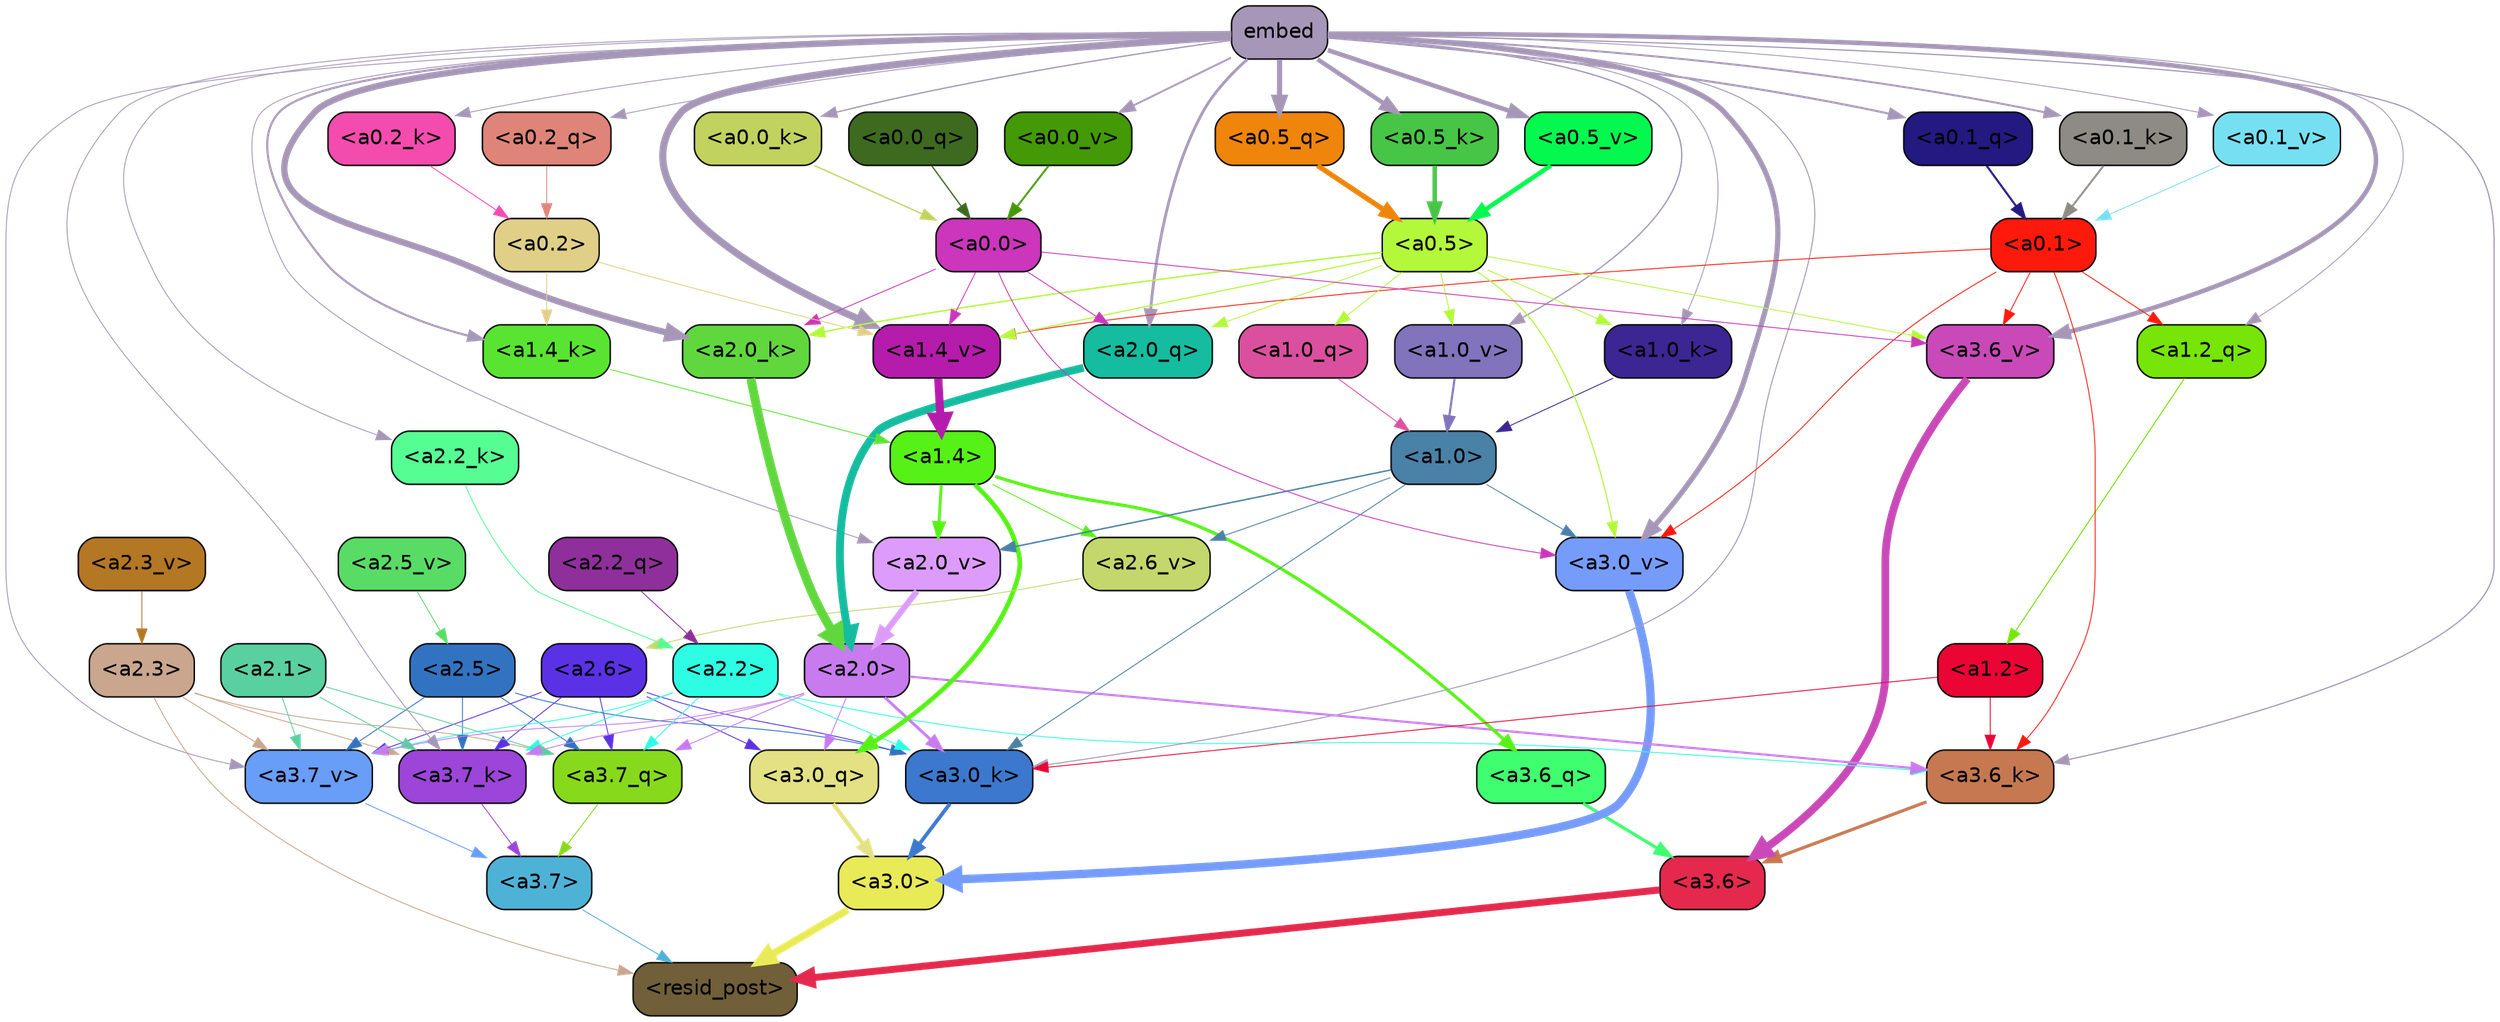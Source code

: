 strict digraph "" {
	graph [bgcolor=transparent,
		layout=dot,
		overlap=false,
		splines=true
	];
	"<a3.7>"	[color=black,
		fillcolor="#4eb2d7",
		fontname=Helvetica,
		shape=box,
		style="filled, rounded"];
	"<resid_post>"	[color=black,
		fillcolor="#715f39",
		fontname=Helvetica,
		shape=box,
		style="filled, rounded"];
	"<a3.7>" -> "<resid_post>"	[color="#4eb2d7",
		penwidth=0.6];
	"<a3.6>"	[color=black,
		fillcolor="#e4294d",
		fontname=Helvetica,
		shape=box,
		style="filled, rounded"];
	"<a3.6>" -> "<resid_post>"	[color="#e4294d",
		penwidth=4.7534414529800415];
	"<a3.0>"	[color=black,
		fillcolor="#e9ea57",
		fontname=Helvetica,
		shape=box,
		style="filled, rounded"];
	"<a3.0>" -> "<resid_post>"	[color="#e9ea57",
		penwidth=4.898576855659485];
	"<a2.3>"	[color=black,
		fillcolor="#c9a68d",
		fontname=Helvetica,
		shape=box,
		style="filled, rounded"];
	"<a2.3>" -> "<resid_post>"	[color="#c9a68d",
		penwidth=0.6];
	"<a3.7_q>"	[color=black,
		fillcolor="#86da1b",
		fontname=Helvetica,
		shape=box,
		style="filled, rounded"];
	"<a2.3>" -> "<a3.7_q>"	[color="#c9a68d",
		penwidth=0.6];
	"<a3.7_k>"	[color=black,
		fillcolor="#9c45d9",
		fontname=Helvetica,
		shape=box,
		style="filled, rounded"];
	"<a2.3>" -> "<a3.7_k>"	[color="#c9a68d",
		penwidth=0.6];
	"<a3.7_v>"	[color=black,
		fillcolor="#689df8",
		fontname=Helvetica,
		shape=box,
		style="filled, rounded"];
	"<a2.3>" -> "<a3.7_v>"	[color="#c9a68d",
		penwidth=0.6];
	"<a3.7_q>" -> "<a3.7>"	[color="#86da1b",
		penwidth=0.6];
	"<a3.6_q>"	[color=black,
		fillcolor="#3ffe70",
		fontname=Helvetica,
		shape=box,
		style="filled, rounded"];
	"<a3.6_q>" -> "<a3.6>"	[color="#3ffe70",
		penwidth=2.160832464694977];
	"<a3.0_q>"	[color=black,
		fillcolor="#e3e184",
		fontname=Helvetica,
		shape=box,
		style="filled, rounded"];
	"<a3.0_q>" -> "<a3.0>"	[color="#e3e184",
		penwidth=2.870753765106201];
	"<a3.7_k>" -> "<a3.7>"	[color="#9c45d9",
		penwidth=0.6];
	"<a3.6_k>"	[color=black,
		fillcolor="#c67850",
		fontname=Helvetica,
		shape=box,
		style="filled, rounded"];
	"<a3.6_k>" -> "<a3.6>"	[color="#c67850",
		penwidth=2.13908451795578];
	"<a3.0_k>"	[color=black,
		fillcolor="#3c78ce",
		fontname=Helvetica,
		shape=box,
		style="filled, rounded"];
	"<a3.0_k>" -> "<a3.0>"	[color="#3c78ce",
		penwidth=2.520303964614868];
	"<a3.7_v>" -> "<a3.7>"	[color="#689df8",
		penwidth=0.6];
	"<a3.6_v>"	[color=black,
		fillcolor="#c949b8",
		fontname=Helvetica,
		shape=box,
		style="filled, rounded"];
	"<a3.6_v>" -> "<a3.6>"	[color="#c949b8",
		penwidth=5.297133803367615];
	"<a3.0_v>"	[color=black,
		fillcolor="#769cfb",
		fontname=Helvetica,
		shape=box,
		style="filled, rounded"];
	"<a3.0_v>" -> "<a3.0>"	[color="#769cfb",
		penwidth=5.680712580680847];
	"<a2.6>"	[color=black,
		fillcolor="#5b31e6",
		fontname=Helvetica,
		shape=box,
		style="filled, rounded"];
	"<a2.6>" -> "<a3.7_q>"	[color="#5b31e6",
		penwidth=0.6];
	"<a2.6>" -> "<a3.0_q>"	[color="#5b31e6",
		penwidth=0.6];
	"<a2.6>" -> "<a3.7_k>"	[color="#5b31e6",
		penwidth=0.6];
	"<a2.6>" -> "<a3.0_k>"	[color="#5b31e6",
		penwidth=0.6];
	"<a2.6>" -> "<a3.7_v>"	[color="#5b31e6",
		penwidth=0.6];
	"<a2.5>"	[color=black,
		fillcolor="#3273c1",
		fontname=Helvetica,
		shape=box,
		style="filled, rounded"];
	"<a2.5>" -> "<a3.7_q>"	[color="#3273c1",
		penwidth=0.6];
	"<a2.5>" -> "<a3.7_k>"	[color="#3273c1",
		penwidth=0.6];
	"<a2.5>" -> "<a3.0_k>"	[color="#3273c1",
		penwidth=0.6];
	"<a2.5>" -> "<a3.7_v>"	[color="#3273c1",
		penwidth=0.6];
	"<a2.2>"	[color=black,
		fillcolor="#2dfee3",
		fontname=Helvetica,
		shape=box,
		style="filled, rounded"];
	"<a2.2>" -> "<a3.7_q>"	[color="#2dfee3",
		penwidth=0.6];
	"<a2.2>" -> "<a3.7_k>"	[color="#2dfee3",
		penwidth=0.6];
	"<a2.2>" -> "<a3.6_k>"	[color="#2dfee3",
		penwidth=0.6];
	"<a2.2>" -> "<a3.0_k>"	[color="#2dfee3",
		penwidth=0.6];
	"<a2.2>" -> "<a3.7_v>"	[color="#2dfee3",
		penwidth=0.6];
	"<a2.1>"	[color=black,
		fillcolor="#59d0a0",
		fontname=Helvetica,
		shape=box,
		style="filled, rounded"];
	"<a2.1>" -> "<a3.7_q>"	[color="#59d0a0",
		penwidth=0.6];
	"<a2.1>" -> "<a3.7_k>"	[color="#59d0a0",
		penwidth=0.6];
	"<a2.1>" -> "<a3.7_v>"	[color="#59d0a0",
		penwidth=0.6];
	"<a2.0>"	[color=black,
		fillcolor="#c87bef",
		fontname=Helvetica,
		shape=box,
		style="filled, rounded"];
	"<a2.0>" -> "<a3.7_q>"	[color="#c87bef",
		penwidth=0.6];
	"<a2.0>" -> "<a3.0_q>"	[color="#c87bef",
		penwidth=0.6];
	"<a2.0>" -> "<a3.7_k>"	[color="#c87bef",
		penwidth=0.6];
	"<a2.0>" -> "<a3.6_k>"	[color="#c87bef",
		penwidth=1.4807794839143753];
	"<a2.0>" -> "<a3.0_k>"	[color="#c87bef",
		penwidth=1.9436544477939606];
	"<a2.0>" -> "<a3.7_v>"	[color="#c87bef",
		penwidth=0.6];
	"<a1.4>"	[color=black,
		fillcolor="#56f116",
		fontname=Helvetica,
		shape=box,
		style="filled, rounded"];
	"<a1.4>" -> "<a3.6_q>"	[color="#56f116",
		penwidth=2.1635248363018036];
	"<a1.4>" -> "<a3.0_q>"	[color="#56f116",
		penwidth=3.1362746953964233];
	"<a2.6_v>"	[color=black,
		fillcolor="#c3d76c",
		fontname=Helvetica,
		shape=box,
		style="filled, rounded"];
	"<a1.4>" -> "<a2.6_v>"	[color="#56f116",
		penwidth=0.6];
	"<a2.0_v>"	[color=black,
		fillcolor="#dd9cfc",
		fontname=Helvetica,
		shape=box,
		style="filled, rounded"];
	"<a1.4>" -> "<a2.0_v>"	[color="#56f116",
		penwidth=1.9271827340126038];
	embed	[color=black,
		fillcolor="#a697b8",
		fontname=Helvetica,
		shape=box,
		style="filled, rounded"];
	embed -> "<a3.7_k>"	[color="#a697b8",
		penwidth=0.6];
	embed -> "<a3.6_k>"	[color="#a697b8",
		penwidth=0.8202246725559235];
	embed -> "<a3.0_k>"	[color="#a697b8",
		penwidth=0.6771316379308701];
	embed -> "<a3.7_v>"	[color="#a697b8",
		penwidth=0.6];
	embed -> "<a3.6_v>"	[color="#a697b8",
		penwidth=3.067279100418091];
	embed -> "<a3.0_v>"	[color="#a697b8",
		penwidth=3.5202720761299133];
	"<a2.0_q>"	[color=black,
		fillcolor="#15bc9f",
		fontname=Helvetica,
		shape=box,
		style="filled, rounded"];
	embed -> "<a2.0_q>"	[color="#a697b8",
		penwidth=1.9194039106369019];
	"<a2.2_k>"	[color=black,
		fillcolor="#56fd93",
		fontname=Helvetica,
		shape=box,
		style="filled, rounded"];
	embed -> "<a2.2_k>"	[color="#a697b8",
		penwidth=0.6];
	"<a2.0_k>"	[color=black,
		fillcolor="#61d73e",
		fontname=Helvetica,
		shape=box,
		style="filled, rounded"];
	embed -> "<a2.0_k>"	[color="#a697b8",
		penwidth=4.28515887260437];
	embed -> "<a2.0_v>"	[color="#a697b8",
		penwidth=0.6];
	"<a1.2_q>"	[color=black,
		fillcolor="#76e507",
		fontname=Helvetica,
		shape=box,
		style="filled, rounded"];
	embed -> "<a1.2_q>"	[color="#a697b8",
		penwidth=0.6];
	"<a1.4_k>"	[color=black,
		fillcolor="#5ae432",
		fontname=Helvetica,
		shape=box,
		style="filled, rounded"];
	embed -> "<a1.4_k>"	[color="#a697b8",
		penwidth=1.441945195198059];
	"<a1.0_k>"	[color=black,
		fillcolor="#3c2693",
		fontname=Helvetica,
		shape=box,
		style="filled, rounded"];
	embed -> "<a1.0_k>"	[color="#a697b8",
		penwidth=0.6];
	"<a1.4_v>"	[color=black,
		fillcolor="#b51cab",
		fontname=Helvetica,
		shape=box,
		style="filled, rounded"];
	embed -> "<a1.4_v>"	[color="#a697b8",
		penwidth=4.830149412155151];
	"<a1.0_v>"	[color=black,
		fillcolor="#8173bc",
		fontname=Helvetica,
		shape=box,
		style="filled, rounded"];
	embed -> "<a1.0_v>"	[color="#a697b8",
		penwidth=0.8981428295373917];
	"<a0.5_q>"	[color=black,
		fillcolor="#ef850b",
		fontname=Helvetica,
		shape=box,
		style="filled, rounded"];
	embed -> "<a0.5_q>"	[color="#a697b8",
		penwidth=3.470321297645569];
	"<a0.2_q>"	[color=black,
		fillcolor="#df8478",
		fontname=Helvetica,
		shape=box,
		style="filled, rounded"];
	embed -> "<a0.2_q>"	[color="#a697b8",
		penwidth=0.6];
	"<a0.1_q>"	[color=black,
		fillcolor="#231981",
		fontname=Helvetica,
		shape=box,
		style="filled, rounded"];
	embed -> "<a0.1_q>"	[color="#a697b8",
		penwidth=1.4035752415657043];
	"<a0.5_k>"	[color=black,
		fillcolor="#47c546",
		fontname=Helvetica,
		shape=box,
		style="filled, rounded"];
	embed -> "<a0.5_k>"	[color="#a697b8",
		penwidth=3.0170571208000183];
	"<a0.2_k>"	[color=black,
		fillcolor="#f44cae",
		fontname=Helvetica,
		shape=box,
		style="filled, rounded"];
	embed -> "<a0.2_k>"	[color="#a697b8",
		penwidth=0.6];
	"<a0.1_k>"	[color=black,
		fillcolor="#8d8b84",
		fontname=Helvetica,
		shape=box,
		style="filled, rounded"];
	embed -> "<a0.1_k>"	[color="#a697b8",
		penwidth=1.3217520713806152];
	"<a0.0_k>"	[color=black,
		fillcolor="#c2d25e",
		fontname=Helvetica,
		shape=box,
		style="filled, rounded"];
	embed -> "<a0.0_k>"	[color="#a697b8",
		penwidth=0.8782142400741577];
	"<a0.5_v>"	[color=black,
		fillcolor="#05f84e",
		fontname=Helvetica,
		shape=box,
		style="filled, rounded"];
	embed -> "<a0.5_v>"	[color="#a697b8",
		penwidth=3.074461340904236];
	"<a0.1_v>"	[color=black,
		fillcolor="#76e0f2",
		fontname=Helvetica,
		shape=box,
		style="filled, rounded"];
	embed -> "<a0.1_v>"	[color="#a697b8",
		penwidth=0.6];
	"<a0.0_v>"	[color=black,
		fillcolor="#439906",
		fontname=Helvetica,
		shape=box,
		style="filled, rounded"];
	embed -> "<a0.0_v>"	[color="#a697b8",
		penwidth=1.2872365713119507];
	"<a1.2>"	[color=black,
		fillcolor="#ea0534",
		fontname=Helvetica,
		shape=box,
		style="filled, rounded"];
	"<a1.2>" -> "<a3.6_k>"	[color="#ea0534",
		penwidth=0.6];
	"<a1.2>" -> "<a3.0_k>"	[color="#ea0534",
		penwidth=0.6];
	"<a0.1>"	[color=black,
		fillcolor="#fd190c",
		fontname=Helvetica,
		shape=box,
		style="filled, rounded"];
	"<a0.1>" -> "<a3.6_k>"	[color="#fd190c",
		penwidth=0.6];
	"<a0.1>" -> "<a3.6_v>"	[color="#fd190c",
		penwidth=0.6];
	"<a0.1>" -> "<a3.0_v>"	[color="#fd190c",
		penwidth=0.6];
	"<a0.1>" -> "<a1.2_q>"	[color="#fd190c",
		penwidth=0.6];
	"<a0.1>" -> "<a1.4_v>"	[color="#fd190c",
		penwidth=0.6];
	"<a1.0>"	[color=black,
		fillcolor="#4a81a7",
		fontname=Helvetica,
		shape=box,
		style="filled, rounded"];
	"<a1.0>" -> "<a3.0_k>"	[color="#4a81a7",
		penwidth=0.6];
	"<a1.0>" -> "<a3.0_v>"	[color="#4a81a7",
		penwidth=0.6];
	"<a1.0>" -> "<a2.6_v>"	[color="#4a81a7",
		penwidth=0.6];
	"<a1.0>" -> "<a2.0_v>"	[color="#4a81a7",
		penwidth=0.9754131138324738];
	"<a0.5>"	[color=black,
		fillcolor="#b3f83a",
		fontname=Helvetica,
		shape=box,
		style="filled, rounded"];
	"<a0.5>" -> "<a3.6_v>"	[color="#b3f83a",
		penwidth=0.6];
	"<a0.5>" -> "<a3.0_v>"	[color="#b3f83a",
		penwidth=0.764040544629097];
	"<a0.5>" -> "<a2.0_q>"	[color="#b3f83a",
		penwidth=0.6];
	"<a0.5>" -> "<a2.0_k>"	[color="#b3f83a",
		penwidth=0.9763890504837036];
	"<a1.0_q>"	[color=black,
		fillcolor="#da509e",
		fontname=Helvetica,
		shape=box,
		style="filled, rounded"];
	"<a0.5>" -> "<a1.0_q>"	[color="#b3f83a",
		penwidth=0.6];
	"<a0.5>" -> "<a1.0_k>"	[color="#b3f83a",
		penwidth=0.6];
	"<a0.5>" -> "<a1.4_v>"	[color="#b3f83a",
		penwidth=0.7723740935325623];
	"<a0.5>" -> "<a1.0_v>"	[color="#b3f83a",
		penwidth=0.6];
	"<a0.0>"	[color=black,
		fillcolor="#cb36bc",
		fontname=Helvetica,
		shape=box,
		style="filled, rounded"];
	"<a0.0>" -> "<a3.6_v>"	[color="#cb36bc",
		penwidth=0.6];
	"<a0.0>" -> "<a3.0_v>"	[color="#cb36bc",
		penwidth=0.6];
	"<a0.0>" -> "<a2.0_q>"	[color="#cb36bc",
		penwidth=0.6];
	"<a0.0>" -> "<a2.0_k>"	[color="#cb36bc",
		penwidth=0.6];
	"<a0.0>" -> "<a1.4_v>"	[color="#cb36bc",
		penwidth=0.6];
	"<a2.2_q>"	[color=black,
		fillcolor="#8f2f9b",
		fontname=Helvetica,
		shape=box,
		style="filled, rounded"];
	"<a2.2_q>" -> "<a2.2>"	[color="#8f2f9b",
		penwidth=0.6];
	"<a2.0_q>" -> "<a2.0>"	[color="#15bc9f",
		penwidth=5.313405752182007];
	"<a2.2_k>" -> "<a2.2>"	[color="#56fd93",
		penwidth=0.6];
	"<a2.0_k>" -> "<a2.0>"	[color="#61d73e",
		penwidth=6.029795527458191];
	"<a2.6_v>" -> "<a2.6>"	[color="#c3d76c",
		penwidth=0.6];
	"<a2.5_v>"	[color=black,
		fillcolor="#59dc65",
		fontname=Helvetica,
		shape=box,
		style="filled, rounded"];
	"<a2.5_v>" -> "<a2.5>"	[color="#59dc65",
		penwidth=0.6];
	"<a2.3_v>"	[color=black,
		fillcolor="#b47724",
		fontname=Helvetica,
		shape=box,
		style="filled, rounded"];
	"<a2.3_v>" -> "<a2.3>"	[color="#b47724",
		penwidth=0.6];
	"<a2.0_v>" -> "<a2.0>"	[color="#dd9cfc",
		penwidth=4.041402816772461];
	"<a1.2_q>" -> "<a1.2>"	[color="#76e507",
		penwidth=0.6924253702163696];
	"<a1.0_q>" -> "<a1.0>"	[color="#da509e",
		penwidth=0.6];
	"<a1.4_k>" -> "<a1.4>"	[color="#5ae432",
		penwidth=0.6];
	"<a1.0_k>" -> "<a1.0>"	[color="#3c2693",
		penwidth=0.6];
	"<a1.4_v>" -> "<a1.4>"	[color="#b51cab",
		penwidth=5.515027642250061];
	"<a1.0_v>" -> "<a1.0>"	[color="#8173bc",
		penwidth=1.4252789914608002];
	"<a0.2>"	[color=black,
		fillcolor="#e0cf87",
		fontname=Helvetica,
		shape=box,
		style="filled, rounded"];
	"<a0.2>" -> "<a1.4_k>"	[color="#e0cf87",
		penwidth=0.6];
	"<a0.2>" -> "<a1.4_v>"	[color="#e0cf87",
		penwidth=0.6];
	"<a0.5_q>" -> "<a0.5>"	[color="#ef850b",
		penwidth=3.470327615737915];
	"<a0.2_q>" -> "<a0.2>"	[color="#df8478",
		penwidth=0.6];
	"<a0.1_q>" -> "<a0.1>"	[color="#231981",
		penwidth=1.4035804867744446];
	"<a0.0_q>"	[color=black,
		fillcolor="#3d6a1f",
		fontname=Helvetica,
		shape=box,
		style="filled, rounded"];
	"<a0.0_q>" -> "<a0.0>"	[color="#3d6a1f",
		penwidth=0.8884857892990112];
	"<a0.5_k>" -> "<a0.5>"	[color="#47c546",
		penwidth=3.017053723335266];
	"<a0.2_k>" -> "<a0.2>"	[color="#f44cae",
		penwidth=0.6];
	"<a0.1_k>" -> "<a0.1>"	[color="#8d8b84",
		penwidth=1.3217589855194092];
	"<a0.0_k>" -> "<a0.0>"	[color="#c2d25e",
		penwidth=0.8782260417938232];
	"<a0.5_v>" -> "<a0.5>"	[color="#05f84e",
		penwidth=3.088594377040863];
	"<a0.1_v>" -> "<a0.1>"	[color="#76e0f2",
		penwidth=0.6];
	"<a0.0_v>" -> "<a0.0>"	[color="#439906",
		penwidth=1.2872320413589478];
}
